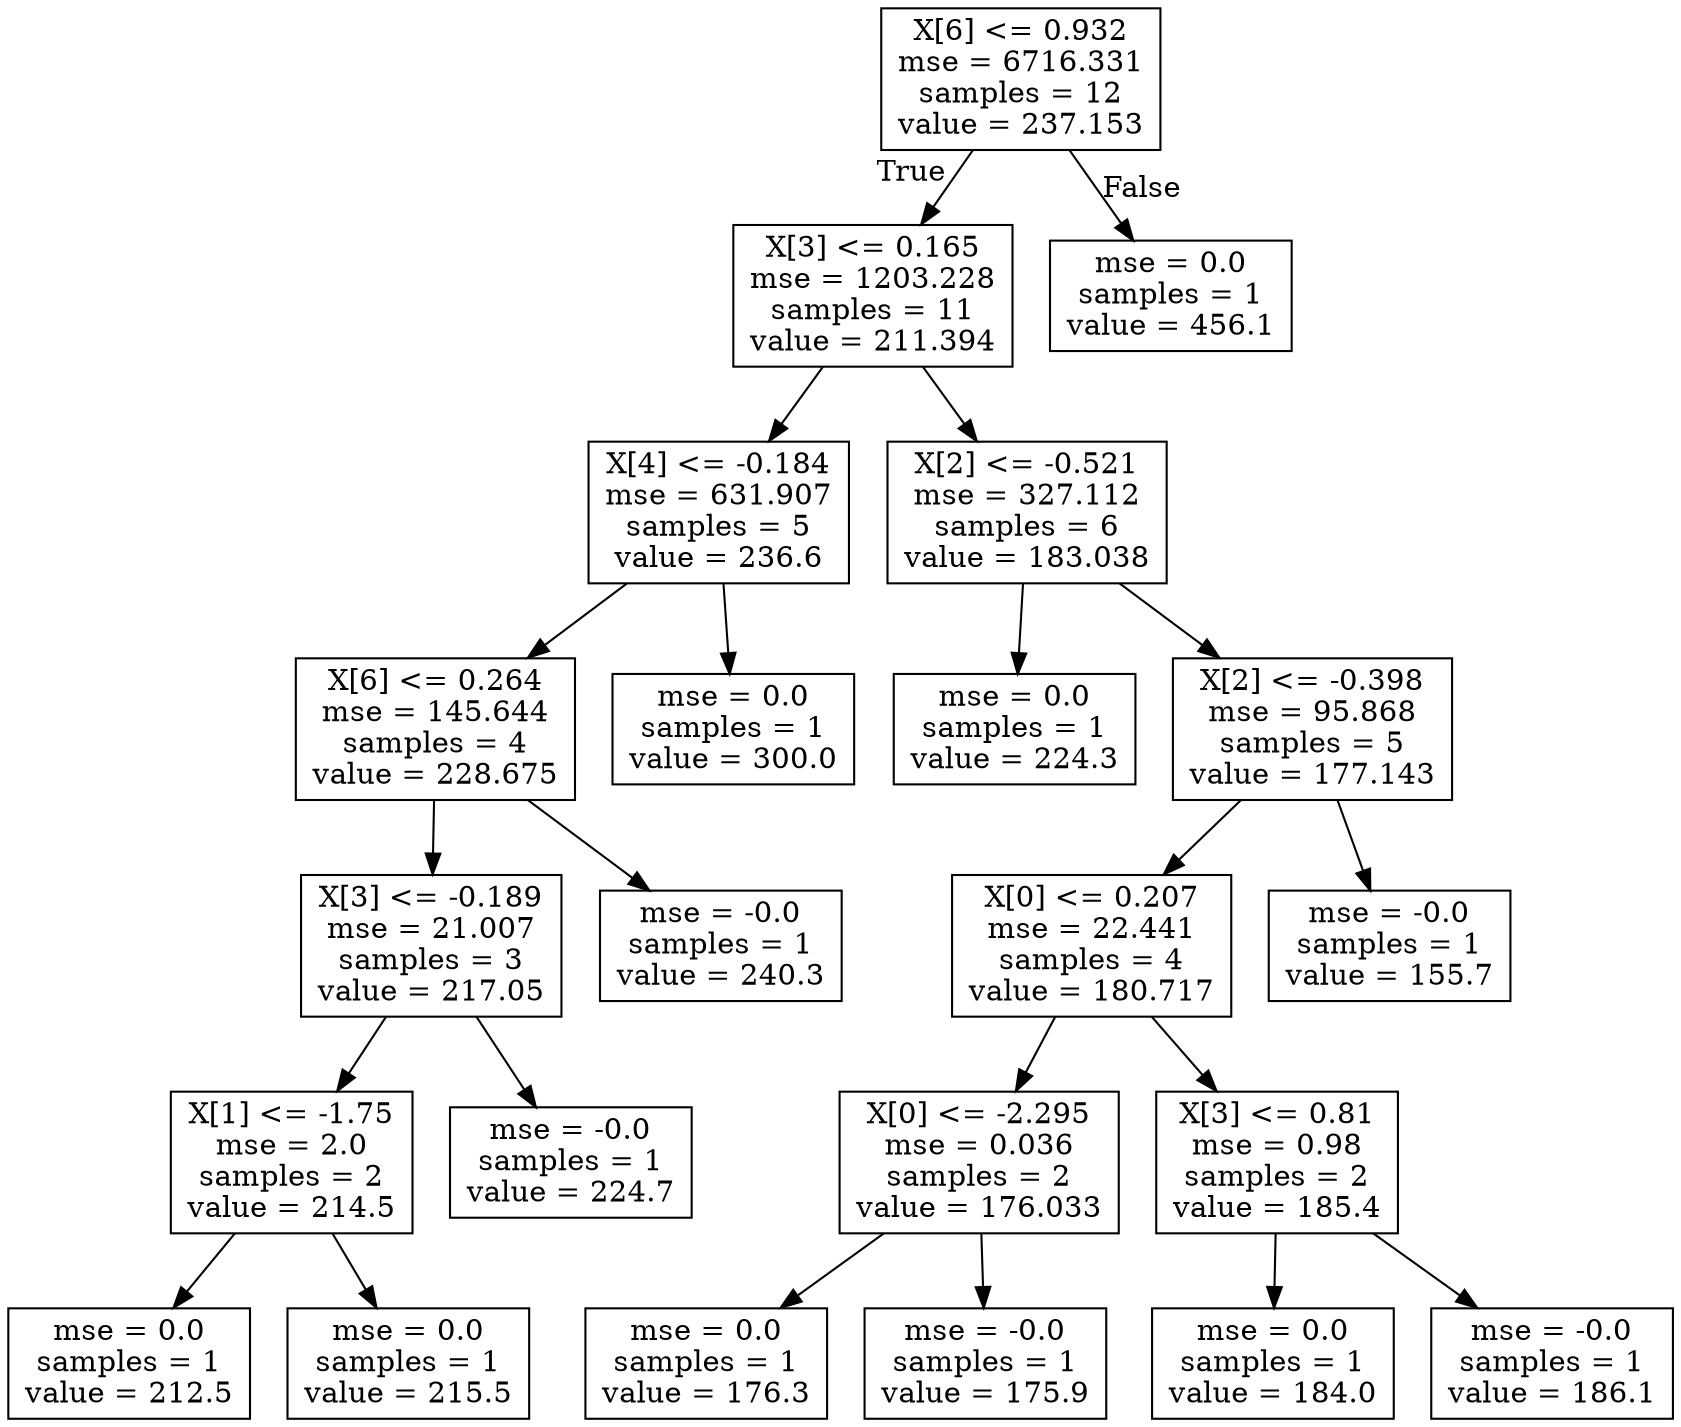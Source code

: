 digraph Tree {
node [shape=box] ;
0 [label="X[6] <= 0.932\nmse = 6716.331\nsamples = 12\nvalue = 237.153"] ;
1 [label="X[3] <= 0.165\nmse = 1203.228\nsamples = 11\nvalue = 211.394"] ;
0 -> 1 [labeldistance=2.5, labelangle=45, headlabel="True"] ;
2 [label="X[4] <= -0.184\nmse = 631.907\nsamples = 5\nvalue = 236.6"] ;
1 -> 2 ;
3 [label="X[6] <= 0.264\nmse = 145.644\nsamples = 4\nvalue = 228.675"] ;
2 -> 3 ;
4 [label="X[3] <= -0.189\nmse = 21.007\nsamples = 3\nvalue = 217.05"] ;
3 -> 4 ;
5 [label="X[1] <= -1.75\nmse = 2.0\nsamples = 2\nvalue = 214.5"] ;
4 -> 5 ;
6 [label="mse = 0.0\nsamples = 1\nvalue = 212.5"] ;
5 -> 6 ;
7 [label="mse = 0.0\nsamples = 1\nvalue = 215.5"] ;
5 -> 7 ;
8 [label="mse = -0.0\nsamples = 1\nvalue = 224.7"] ;
4 -> 8 ;
9 [label="mse = -0.0\nsamples = 1\nvalue = 240.3"] ;
3 -> 9 ;
10 [label="mse = 0.0\nsamples = 1\nvalue = 300.0"] ;
2 -> 10 ;
11 [label="X[2] <= -0.521\nmse = 327.112\nsamples = 6\nvalue = 183.038"] ;
1 -> 11 ;
12 [label="mse = 0.0\nsamples = 1\nvalue = 224.3"] ;
11 -> 12 ;
13 [label="X[2] <= -0.398\nmse = 95.868\nsamples = 5\nvalue = 177.143"] ;
11 -> 13 ;
14 [label="X[0] <= 0.207\nmse = 22.441\nsamples = 4\nvalue = 180.717"] ;
13 -> 14 ;
15 [label="X[0] <= -2.295\nmse = 0.036\nsamples = 2\nvalue = 176.033"] ;
14 -> 15 ;
16 [label="mse = 0.0\nsamples = 1\nvalue = 176.3"] ;
15 -> 16 ;
17 [label="mse = -0.0\nsamples = 1\nvalue = 175.9"] ;
15 -> 17 ;
18 [label="X[3] <= 0.81\nmse = 0.98\nsamples = 2\nvalue = 185.4"] ;
14 -> 18 ;
19 [label="mse = 0.0\nsamples = 1\nvalue = 184.0"] ;
18 -> 19 ;
20 [label="mse = -0.0\nsamples = 1\nvalue = 186.1"] ;
18 -> 20 ;
21 [label="mse = -0.0\nsamples = 1\nvalue = 155.7"] ;
13 -> 21 ;
22 [label="mse = 0.0\nsamples = 1\nvalue = 456.1"] ;
0 -> 22 [labeldistance=2.5, labelangle=-45, headlabel="False"] ;
}